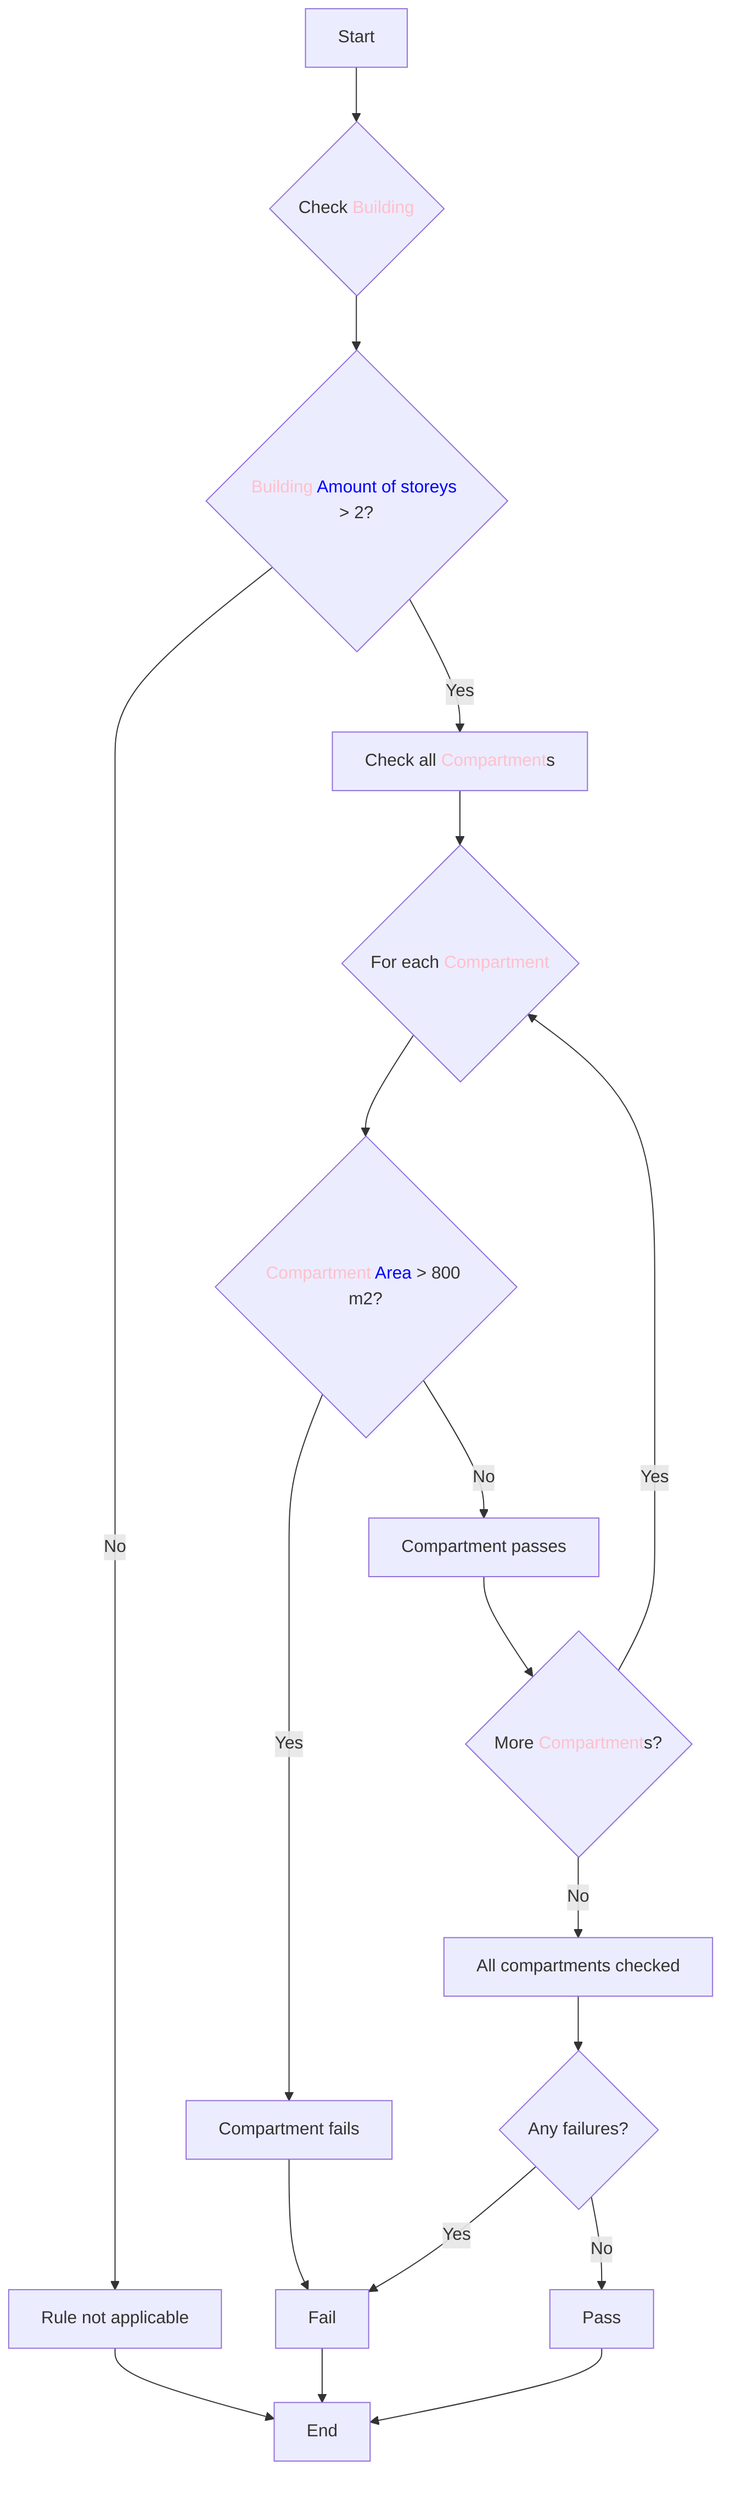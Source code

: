 flowchart TD
    A[Start] --> B{Check <font color='pink'>Building</font>}
    B --> C{<font color='pink'>Building</font> <font color='blue'>Amount of storeys</font> > 2?}
    C -->|Yes| D[Check all <font color='pink'>Compartment</font>s]
    C -->|No| E[Rule not applicable]
    D --> F{For each <font color='pink'>Compartment</font>}
    F --> G{<font color='pink'>Compartment</font> <font color='blue'>Area</font> > 800 m2?}
    G -->|Yes| H[Compartment fails]
    G -->|No| I[Compartment passes]
    I --> J{More <font color='pink'>Compartment</font>s?}
    J -->|Yes| F
    J -->|No| K[All compartments checked]
    H --> L[Fail]
    K --> M{Any failures?}
    M -->|Yes| L
    M -->|No| N[Pass]
    E --> O[End]
    L --> O
    N --> O